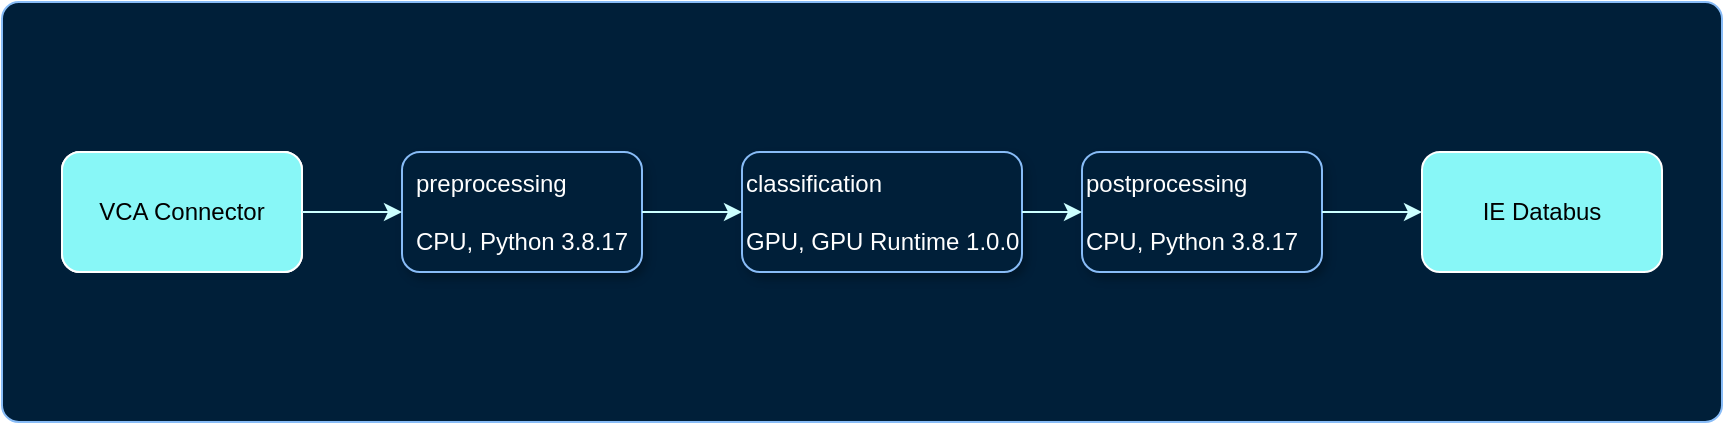 <mxfile>
    <diagram id="8nJlVnb6XZGumLhzuecq" name="Page-1">
        <mxGraphModel dx="956" dy="632" grid="1" gridSize="10" guides="1" tooltips="1" connect="1" arrows="1" fold="1" page="1" pageScale="1" pageWidth="1169" pageHeight="827" math="0" shadow="0">
            <root>
                <mxCell id="0"/>
                <mxCell id="1" parent="0"/>
                <mxCell id="7" value="" style="rounded=1;whiteSpace=wrap;html=1;shadow=0;strokeColor=#88BCF7;fillColor=#001f39;arcSize=4;" vertex="1" parent="1">
                    <mxGeometry x="110" y="245" width="860" height="210" as="geometry"/>
                </mxCell>
                <mxCell id="3" value="VCA Connector" style="rounded=1;whiteSpace=wrap;html=1;fillColor=#88F7F7;strokeColor=#FFFFFF;" vertex="1" parent="1">
                    <mxGeometry x="140" y="320" width="120" height="60" as="geometry"/>
                </mxCell>
                <mxCell id="4" value="IE Databus" style="rounded=1;whiteSpace=wrap;html=1;fillColor=#88F7F7;strokeColor=#FFFFFF;" vertex="1" parent="1">
                    <mxGeometry x="820" y="320" width="120" height="60" as="geometry"/>
                </mxCell>
                <mxCell id="10" value="VCA Connector" style="rounded=1;whiteSpace=wrap;html=1;fillColor=#88F7F7;strokeColor=#FFFFFF;" vertex="1" parent="1">
                    <mxGeometry x="140" y="320" width="120" height="60" as="geometry"/>
                </mxCell>
                <mxCell id="11" value="&lt;div style=&quot;text-align: left;&quot;&gt;&lt;span style=&quot;color: rgb(255, 255, 255); background-color: initial;&quot;&gt;preprocessing&lt;/span&gt;&lt;/div&gt;&lt;div style=&quot;text-align: left;&quot;&gt;&lt;span style=&quot;color: rgb(255, 255, 255); background-color: initial;&quot;&gt;&lt;br&gt;&lt;/span&gt;&lt;/div&gt;&lt;font style=&quot;&quot; color=&quot;#ffffff&quot;&gt;CPU, Python 3.8.17&lt;/font&gt;" style="rounded=1;whiteSpace=wrap;html=1;strokeColor=#88BCF7;fillColor=#001f39;shadow=1;" vertex="1" parent="1">
                    <mxGeometry x="310" y="320" width="120" height="60" as="geometry"/>
                </mxCell>
                <mxCell id="12" value="&lt;font style=&quot;&quot; color=&quot;#ffffff&quot;&gt;classification&lt;br&gt;&lt;br&gt;GPU, GPU Runtime 1.0.0&lt;/font&gt;" style="rounded=1;whiteSpace=wrap;html=1;strokeColor=#88BCF7;fillColor=#001f39;shadow=1;align=left;" vertex="1" parent="1">
                    <mxGeometry x="480" y="320" width="140" height="60" as="geometry"/>
                </mxCell>
                <mxCell id="13" value="&lt;span&gt;&lt;font color=&quot;#ffffff&quot;&gt;postprocessing&lt;br&gt;&lt;br&gt;CPU, Python 3.8.17&lt;/font&gt;&lt;br&gt;&lt;/span&gt;" style="rounded=1;whiteSpace=wrap;html=1;strokeColor=#88BCF7;fillColor=#001f39;shadow=1;fontStyle=0;align=left;" vertex="1" parent="1">
                    <mxGeometry x="650" y="320" width="120" height="60" as="geometry"/>
                </mxCell>
                <mxCell id="14" value="" style="endArrow=classic;html=1;fontColor=#FFFFFF;strokeColor=#CCFFFF;entryX=0;entryY=0.5;entryDx=0;entryDy=0;exitX=1;exitY=0.5;exitDx=0;exitDy=0;" edge="1" parent="1" source="12" target="13">
                    <mxGeometry width="50" height="50" relative="1" as="geometry">
                        <mxPoint x="570" y="430" as="sourcePoint"/>
                        <mxPoint x="620" y="380" as="targetPoint"/>
                    </mxGeometry>
                </mxCell>
                <mxCell id="15" value="" style="endArrow=classic;html=1;fontColor=#FFFFFF;strokeColor=#CCFFFF;exitX=1;exitY=0.5;exitDx=0;exitDy=0;" edge="1" parent="1" source="13">
                    <mxGeometry width="50" height="50" relative="1" as="geometry">
                        <mxPoint x="610" y="360" as="sourcePoint"/>
                        <mxPoint x="820" y="350" as="targetPoint"/>
                    </mxGeometry>
                </mxCell>
                <mxCell id="16" value="" style="endArrow=classic;html=1;fontColor=#FFFFFF;strokeColor=#CCFFFF;entryX=0;entryY=0.5;entryDx=0;entryDy=0;exitX=1;exitY=0.5;exitDx=0;exitDy=0;" edge="1" parent="1" source="11" target="12">
                    <mxGeometry width="50" height="50" relative="1" as="geometry">
                        <mxPoint x="610" y="360" as="sourcePoint"/>
                        <mxPoint x="660" y="360" as="targetPoint"/>
                    </mxGeometry>
                </mxCell>
                <mxCell id="17" value="" style="endArrow=classic;html=1;fontColor=#FFFFFF;strokeColor=#CCFFFF;entryX=0;entryY=0.5;entryDx=0;entryDy=0;exitX=1;exitY=0.5;exitDx=0;exitDy=0;" edge="1" parent="1" source="10" target="11">
                    <mxGeometry width="50" height="50" relative="1" as="geometry">
                        <mxPoint x="440" y="360" as="sourcePoint"/>
                        <mxPoint x="490" y="360" as="targetPoint"/>
                    </mxGeometry>
                </mxCell>
            </root>
        </mxGraphModel>
    </diagram>
</mxfile>